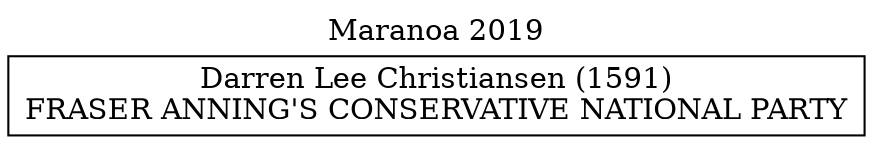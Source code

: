 // House preference flow
digraph "Darren Lee Christiansen (1591)_Maranoa_2019" {
	graph [label="Maranoa 2019" labelloc=t mclimit=10]
	node [shape=box]
	"Darren Lee Christiansen (1591)" [label="Darren Lee Christiansen (1591)
FRASER ANNING'S CONSERVATIVE NATIONAL PARTY"]
}
